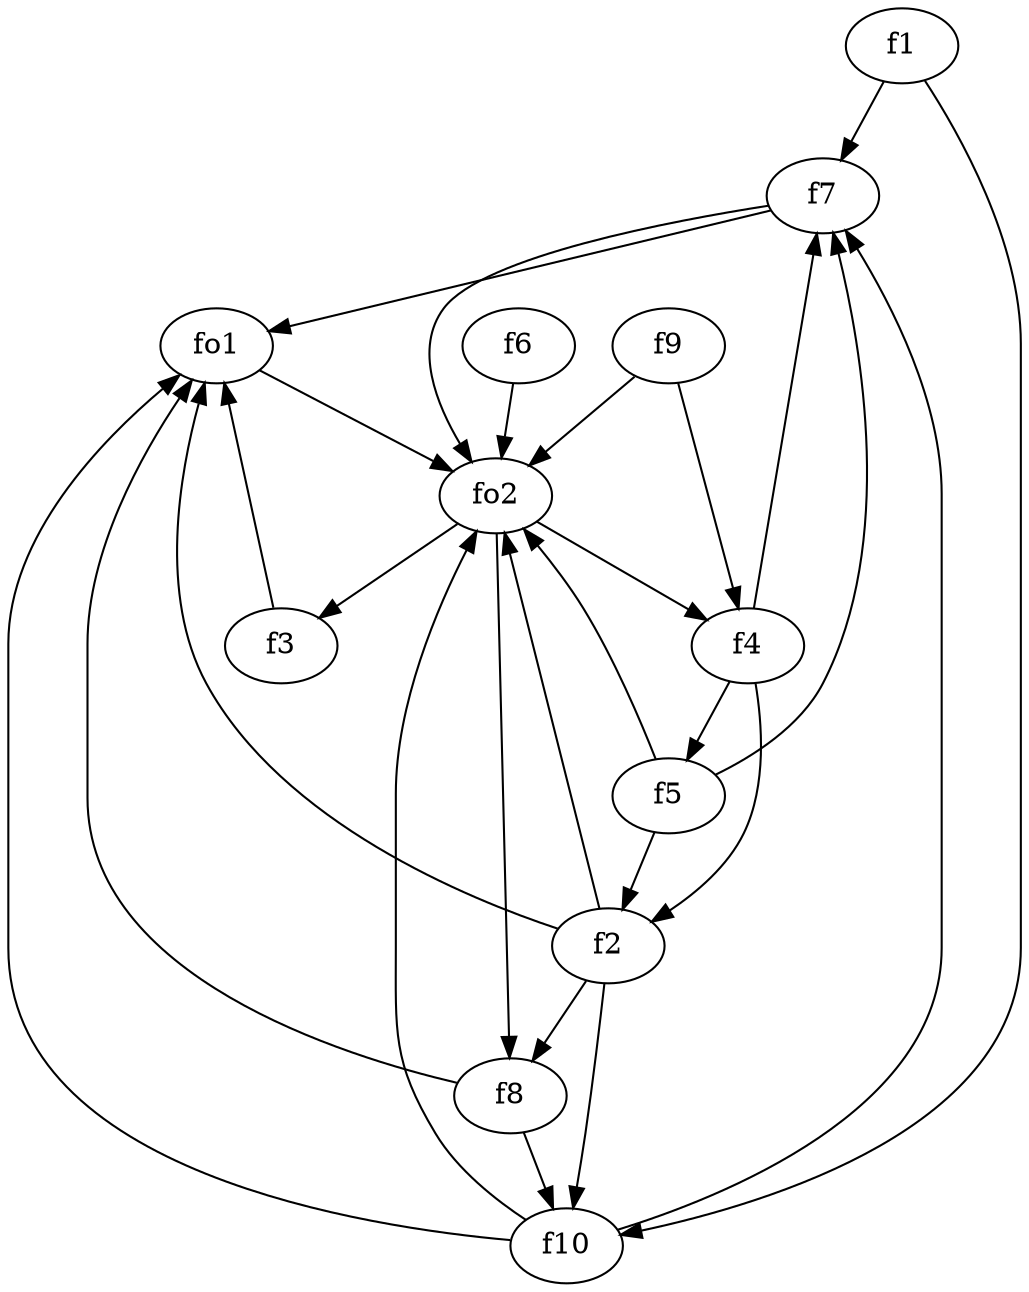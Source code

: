 strict digraph  {
f1;
f2;
f3;
f4;
f5;
f6;
f7;
f8;
f9;
f10;
fo1;
fo2;
f1 -> f10  [weight=2];
f1 -> f7  [weight=2];
f2 -> f10  [weight=2];
f2 -> fo2  [weight=2];
f2 -> f8  [weight=2];
f2 -> fo1  [weight=2];
f3 -> fo1  [weight=2];
f4 -> f5  [weight=2];
f4 -> f7  [weight=2];
f4 -> f2  [weight=2];
f5 -> f2  [weight=2];
f5 -> fo2  [weight=2];
f5 -> f7  [weight=2];
f6 -> fo2  [weight=2];
f7 -> fo2  [weight=2];
f7 -> fo1  [weight=2];
f8 -> f10  [weight=2];
f8 -> fo1  [weight=2];
f9 -> fo2  [weight=2];
f9 -> f4  [weight=2];
f10 -> fo1  [weight=2];
f10 -> fo2  [weight=2];
f10 -> f7  [weight=2];
fo1 -> fo2  [weight=2];
fo2 -> f8  [weight=2];
fo2 -> f4  [weight=2];
fo2 -> f3  [weight=2];
}
